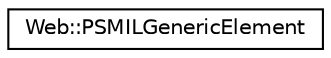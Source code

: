 digraph G
{
  edge [fontname="Helvetica",fontsize="10",labelfontname="Helvetica",labelfontsize="10"];
  node [fontname="Helvetica",fontsize="10",shape=record];
  rankdir="LR";
  Node1 [label="Web::PSMILGenericElement",height=0.2,width=0.4,color="black", fillcolor="white", style="filled",URL="$class_web_1_1_p_s_m_i_l_generic_element.html"];
}
